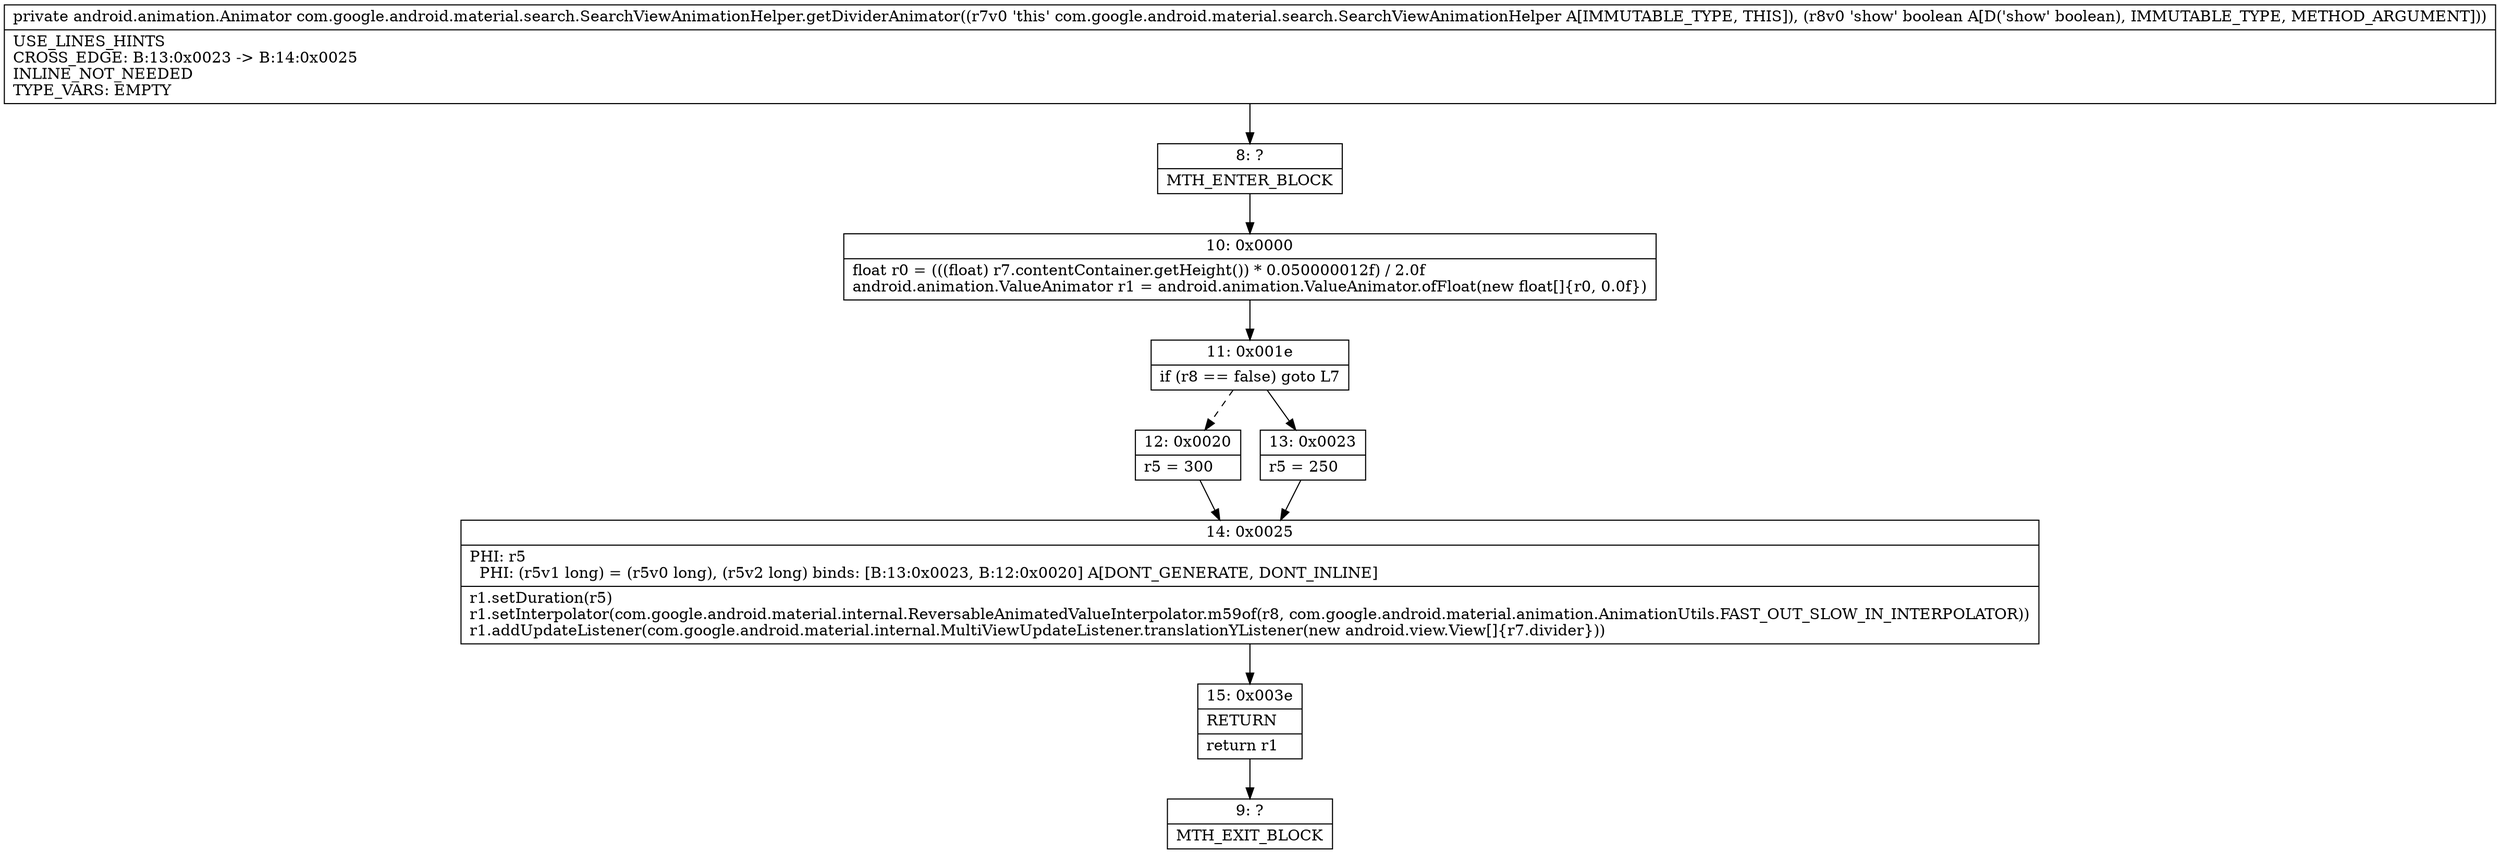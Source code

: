 digraph "CFG forcom.google.android.material.search.SearchViewAnimationHelper.getDividerAnimator(Z)Landroid\/animation\/Animator;" {
Node_8 [shape=record,label="{8\:\ ?|MTH_ENTER_BLOCK\l}"];
Node_10 [shape=record,label="{10\:\ 0x0000|float r0 = (((float) r7.contentContainer.getHeight()) * 0.050000012f) \/ 2.0f\landroid.animation.ValueAnimator r1 = android.animation.ValueAnimator.ofFloat(new float[]\{r0, 0.0f\})\l}"];
Node_11 [shape=record,label="{11\:\ 0x001e|if (r8 == false) goto L7\l}"];
Node_12 [shape=record,label="{12\:\ 0x0020|r5 = 300\l}"];
Node_14 [shape=record,label="{14\:\ 0x0025|PHI: r5 \l  PHI: (r5v1 long) = (r5v0 long), (r5v2 long) binds: [B:13:0x0023, B:12:0x0020] A[DONT_GENERATE, DONT_INLINE]\l|r1.setDuration(r5)\lr1.setInterpolator(com.google.android.material.internal.ReversableAnimatedValueInterpolator.m59of(r8, com.google.android.material.animation.AnimationUtils.FAST_OUT_SLOW_IN_INTERPOLATOR))\lr1.addUpdateListener(com.google.android.material.internal.MultiViewUpdateListener.translationYListener(new android.view.View[]\{r7.divider\}))\l}"];
Node_15 [shape=record,label="{15\:\ 0x003e|RETURN\l|return r1\l}"];
Node_9 [shape=record,label="{9\:\ ?|MTH_EXIT_BLOCK\l}"];
Node_13 [shape=record,label="{13\:\ 0x0023|r5 = 250\l}"];
MethodNode[shape=record,label="{private android.animation.Animator com.google.android.material.search.SearchViewAnimationHelper.getDividerAnimator((r7v0 'this' com.google.android.material.search.SearchViewAnimationHelper A[IMMUTABLE_TYPE, THIS]), (r8v0 'show' boolean A[D('show' boolean), IMMUTABLE_TYPE, METHOD_ARGUMENT]))  | USE_LINES_HINTS\lCROSS_EDGE: B:13:0x0023 \-\> B:14:0x0025\lINLINE_NOT_NEEDED\lTYPE_VARS: EMPTY\l}"];
MethodNode -> Node_8;Node_8 -> Node_10;
Node_10 -> Node_11;
Node_11 -> Node_12[style=dashed];
Node_11 -> Node_13;
Node_12 -> Node_14;
Node_14 -> Node_15;
Node_15 -> Node_9;
Node_13 -> Node_14;
}


